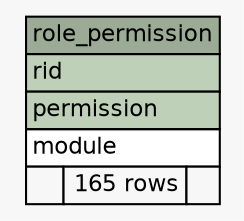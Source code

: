 // dot 2.30.1 on Mac OS X 10.8.3
// SchemaSpy rev 590
digraph "role_permission" {
  graph [
    rankdir="RL"
    bgcolor="#f7f7f7"
    nodesep="0.18"
    ranksep="0.46"
    fontname="Helvetica"
    fontsize="11"
  ];
  node [
    fontname="Helvetica"
    fontsize="11"
    shape="plaintext"
  ];
  edge [
    arrowsize="0.8"
  ];
  "role_permission" [
    label=<
    <TABLE BORDER="0" CELLBORDER="1" CELLSPACING="0" BGCOLOR="#ffffff">
      <TR><TD COLSPAN="3" BGCOLOR="#9bab96" ALIGN="CENTER">role_permission</TD></TR>
      <TR><TD PORT="rid" COLSPAN="3" BGCOLOR="#bed1b8" ALIGN="LEFT">rid</TD></TR>
      <TR><TD PORT="permission" COLSPAN="3" BGCOLOR="#bed1b8" ALIGN="LEFT">permission</TD></TR>
      <TR><TD PORT="module" COLSPAN="3" ALIGN="LEFT">module</TD></TR>
      <TR><TD ALIGN="LEFT" BGCOLOR="#f7f7f7">  </TD><TD ALIGN="RIGHT" BGCOLOR="#f7f7f7">165 rows</TD><TD ALIGN="RIGHT" BGCOLOR="#f7f7f7">  </TD></TR>
    </TABLE>>
    URL="tables/role_permission.html"
    tooltip="role_permission"
  ];
}
